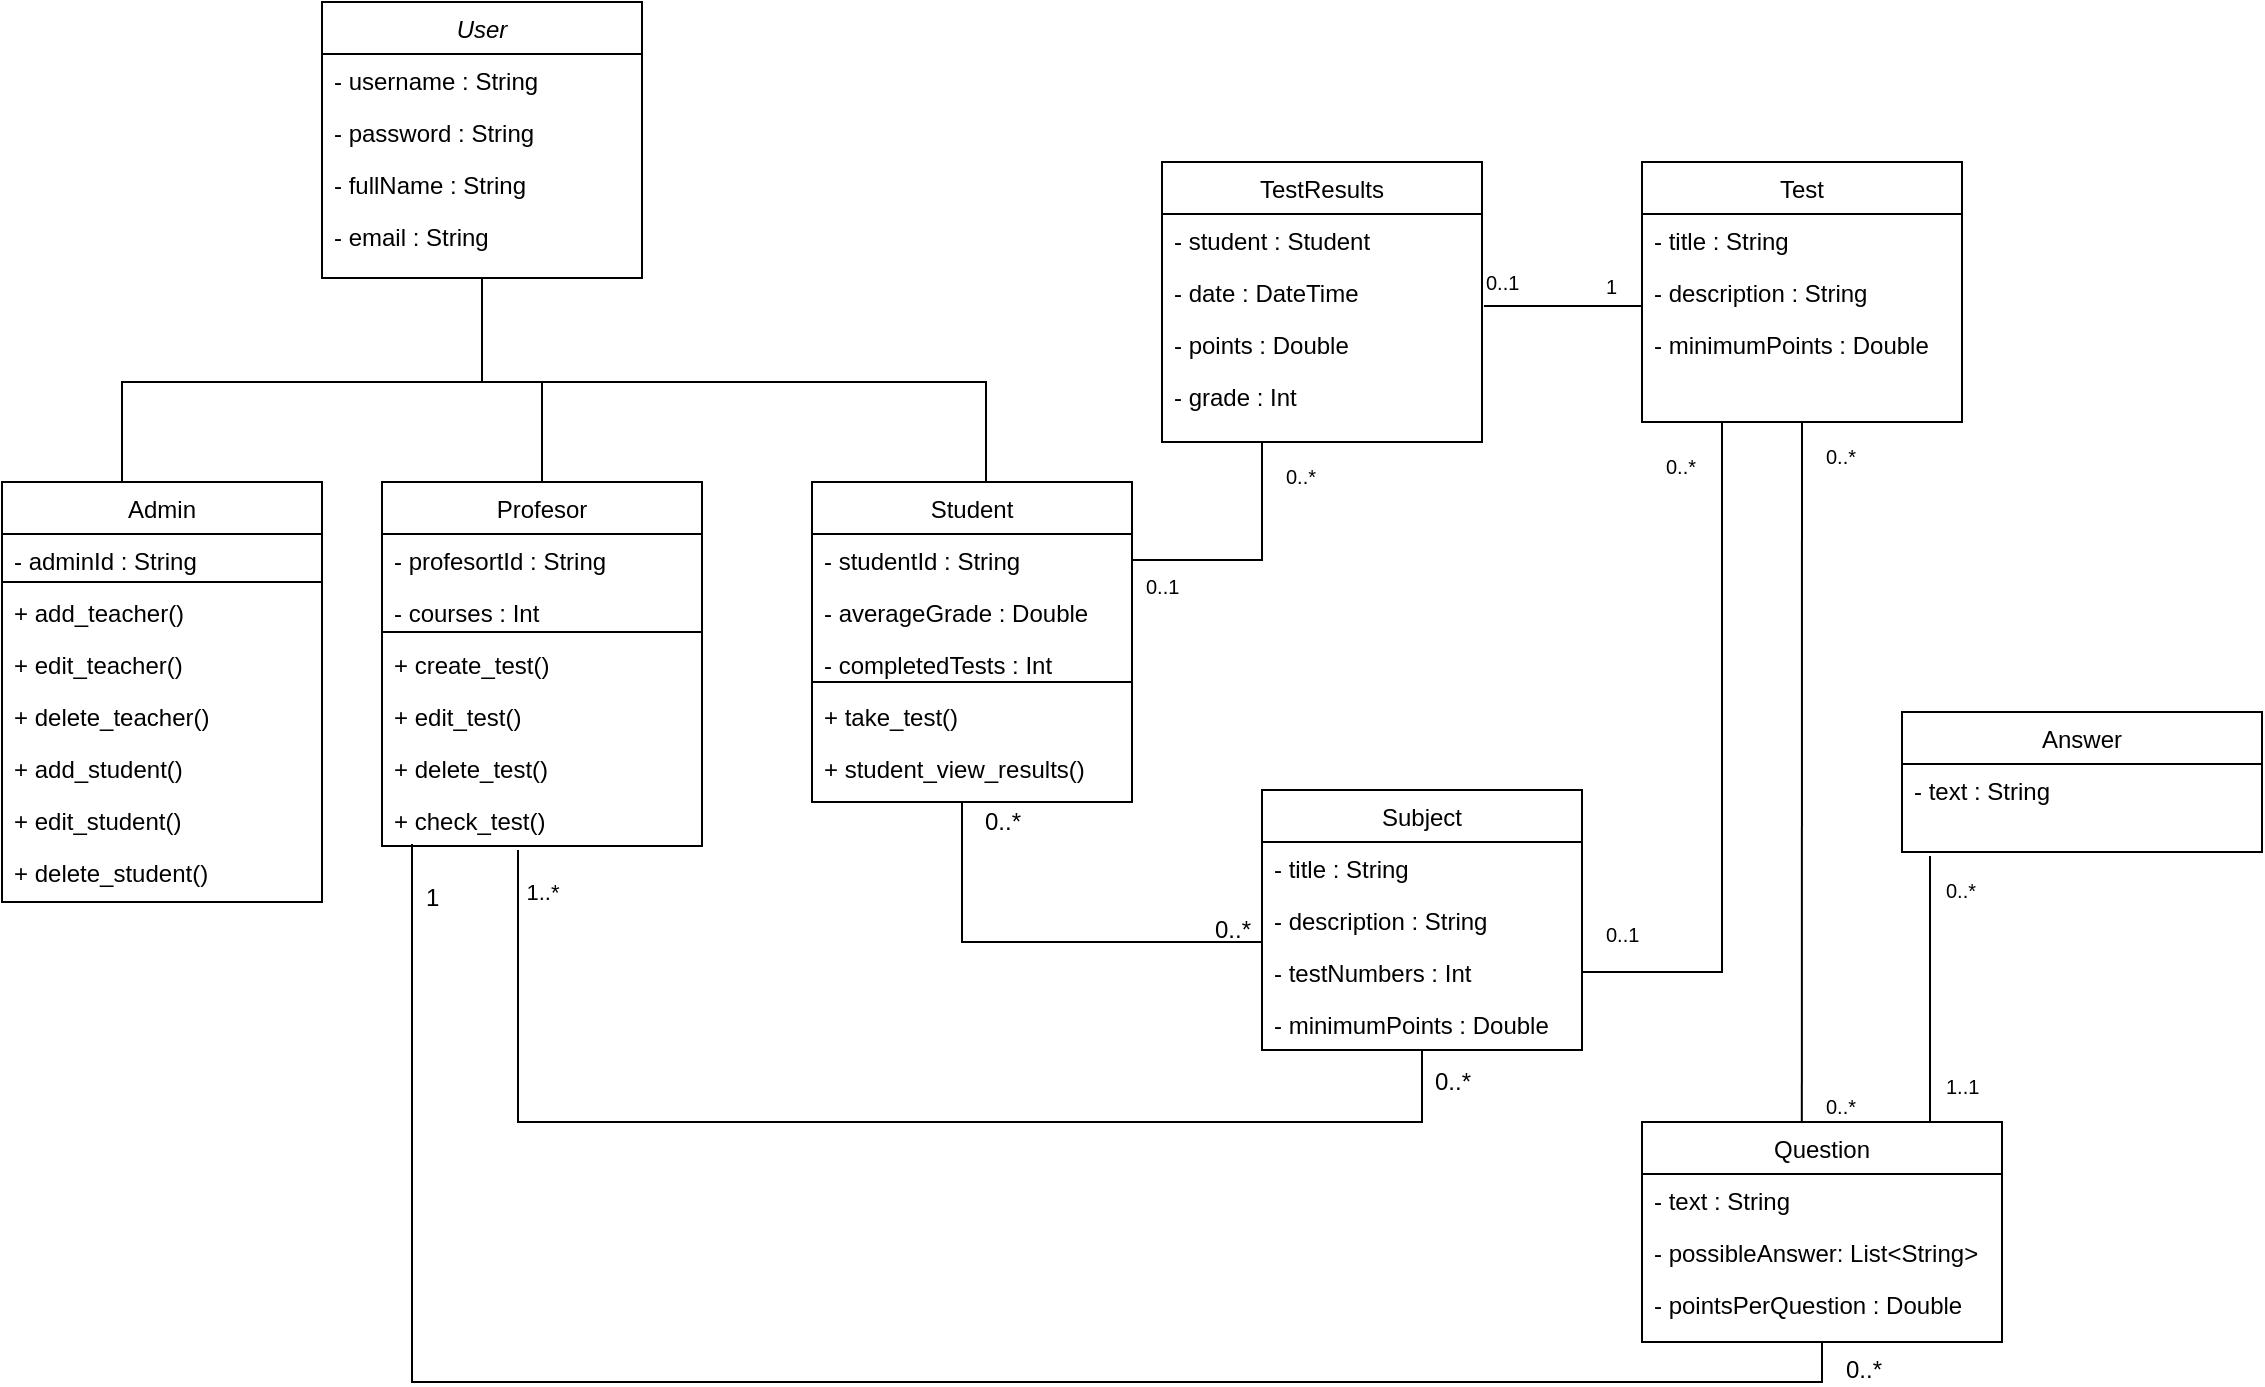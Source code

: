 <mxfile version="15.6.2" type="device"><diagram id="C5RBs43oDa-KdzZeNtuy" name="Page-1"><mxGraphModel dx="1382" dy="764" grid="1" gridSize="10" guides="1" tooltips="1" connect="1" arrows="1" fold="1" page="1" pageScale="1" pageWidth="1169" pageHeight="827" math="0" shadow="0"><root><mxCell id="WIyWlLk6GJQsqaUBKTNV-0"/><mxCell id="WIyWlLk6GJQsqaUBKTNV-1" parent="WIyWlLk6GJQsqaUBKTNV-0"/><mxCell id="zkfFHV4jXpPFQw0GAbJ--0" value="User" style="swimlane;fontStyle=2;align=center;verticalAlign=top;childLayout=stackLayout;horizontal=1;startSize=26;horizontalStack=0;resizeParent=1;resizeLast=0;collapsible=1;marginBottom=0;rounded=0;shadow=0;strokeWidth=1;" parent="WIyWlLk6GJQsqaUBKTNV-1" vertex="1"><mxGeometry x="180" y="40" width="160" height="138" as="geometry"><mxRectangle x="230" y="140" width="160" height="26" as="alternateBounds"/></mxGeometry></mxCell><mxCell id="zkfFHV4jXpPFQw0GAbJ--1" value="- username : String" style="text;align=left;verticalAlign=top;spacingLeft=4;spacingRight=4;overflow=hidden;rotatable=0;points=[[0,0.5],[1,0.5]];portConstraint=eastwest;" parent="zkfFHV4jXpPFQw0GAbJ--0" vertex="1"><mxGeometry y="26" width="160" height="26" as="geometry"/></mxCell><mxCell id="zkfFHV4jXpPFQw0GAbJ--2" value="- password : String" style="text;align=left;verticalAlign=top;spacingLeft=4;spacingRight=4;overflow=hidden;rotatable=0;points=[[0,0.5],[1,0.5]];portConstraint=eastwest;rounded=0;shadow=0;html=0;" parent="zkfFHV4jXpPFQw0GAbJ--0" vertex="1"><mxGeometry y="52" width="160" height="26" as="geometry"/></mxCell><mxCell id="zkfFHV4jXpPFQw0GAbJ--3" value="- fullName : String" style="text;align=left;verticalAlign=top;spacingLeft=4;spacingRight=4;overflow=hidden;rotatable=0;points=[[0,0.5],[1,0.5]];portConstraint=eastwest;rounded=0;shadow=0;html=0;" parent="zkfFHV4jXpPFQw0GAbJ--0" vertex="1"><mxGeometry y="78" width="160" height="26" as="geometry"/></mxCell><mxCell id="Hl9bHFUB8CtfwEh2vcO3-0" value="- email : String" style="text;align=left;verticalAlign=top;spacingLeft=4;spacingRight=4;overflow=hidden;rotatable=0;points=[[0,0.5],[1,0.5]];portConstraint=eastwest;rounded=0;shadow=0;html=0;" vertex="1" parent="zkfFHV4jXpPFQw0GAbJ--0"><mxGeometry y="104" width="160" height="26" as="geometry"/></mxCell><mxCell id="zkfFHV4jXpPFQw0GAbJ--13" value="Student" style="swimlane;fontStyle=0;align=center;verticalAlign=top;childLayout=stackLayout;horizontal=1;startSize=26;horizontalStack=0;resizeParent=1;resizeLast=0;collapsible=1;marginBottom=0;rounded=0;shadow=0;strokeWidth=1;" parent="WIyWlLk6GJQsqaUBKTNV-1" vertex="1"><mxGeometry x="425" y="280" width="160" height="160" as="geometry"><mxRectangle x="340" y="380" width="170" height="26" as="alternateBounds"/></mxGeometry></mxCell><mxCell id="zkfFHV4jXpPFQw0GAbJ--14" value="- studentId : String" style="text;align=left;verticalAlign=top;spacingLeft=4;spacingRight=4;overflow=hidden;rotatable=0;points=[[0,0.5],[1,0.5]];portConstraint=eastwest;" parent="zkfFHV4jXpPFQw0GAbJ--13" vertex="1"><mxGeometry y="26" width="160" height="26" as="geometry"/></mxCell><mxCell id="Hl9bHFUB8CtfwEh2vcO3-7" value="- averageGrade : Double" style="text;align=left;verticalAlign=top;spacingLeft=4;spacingRight=4;overflow=hidden;rotatable=0;points=[[0,0.5],[1,0.5]];portConstraint=eastwest;" vertex="1" parent="zkfFHV4jXpPFQw0GAbJ--13"><mxGeometry y="52" width="160" height="26" as="geometry"/></mxCell><mxCell id="Hl9bHFUB8CtfwEh2vcO3-8" value="- completedTests : Int" style="text;align=left;verticalAlign=top;spacingLeft=4;spacingRight=4;overflow=hidden;rotatable=0;points=[[0,0.5],[1,0.5]];portConstraint=eastwest;" vertex="1" parent="zkfFHV4jXpPFQw0GAbJ--13"><mxGeometry y="78" width="160" height="26" as="geometry"/></mxCell><mxCell id="Hl9bHFUB8CtfwEh2vcO3-10" value="" style="endArrow=none;html=1;rounded=0;" edge="1" parent="zkfFHV4jXpPFQw0GAbJ--13"><mxGeometry width="50" height="50" relative="1" as="geometry"><mxPoint x="160" y="100" as="sourcePoint"/><mxPoint y="100" as="targetPoint"/></mxGeometry></mxCell><mxCell id="Hl9bHFUB8CtfwEh2vcO3-11" value="+ take_test()" style="text;align=left;verticalAlign=top;spacingLeft=4;spacingRight=4;overflow=hidden;rotatable=0;points=[[0,0.5],[1,0.5]];portConstraint=eastwest;" vertex="1" parent="zkfFHV4jXpPFQw0GAbJ--13"><mxGeometry y="104" width="160" height="26" as="geometry"/></mxCell><mxCell id="Hl9bHFUB8CtfwEh2vcO3-12" value="+ student_view_results()" style="text;align=left;verticalAlign=top;spacingLeft=4;spacingRight=4;overflow=hidden;rotatable=0;points=[[0,0.5],[1,0.5]];portConstraint=eastwest;" vertex="1" parent="zkfFHV4jXpPFQw0GAbJ--13"><mxGeometry y="130" width="160" height="26" as="geometry"/></mxCell><mxCell id="Hl9bHFUB8CtfwEh2vcO3-4" value="" style="endArrow=none;html=1;rounded=0;" edge="1" parent="WIyWlLk6GJQsqaUBKTNV-1"><mxGeometry width="50" height="50" relative="1" as="geometry"><mxPoint x="290" y="280" as="sourcePoint"/><mxPoint x="290" y="230" as="targetPoint"/></mxGeometry></mxCell><mxCell id="Hl9bHFUB8CtfwEh2vcO3-13" value="Profesor" style="swimlane;fontStyle=0;align=center;verticalAlign=top;childLayout=stackLayout;horizontal=1;startSize=26;horizontalStack=0;resizeParent=1;resizeLast=0;collapsible=1;marginBottom=0;rounded=0;shadow=0;strokeWidth=1;" vertex="1" parent="WIyWlLk6GJQsqaUBKTNV-1"><mxGeometry x="210" y="280" width="160" height="182" as="geometry"><mxRectangle x="340" y="380" width="170" height="26" as="alternateBounds"/></mxGeometry></mxCell><mxCell id="Hl9bHFUB8CtfwEh2vcO3-14" value="- profesortId : String" style="text;align=left;verticalAlign=top;spacingLeft=4;spacingRight=4;overflow=hidden;rotatable=0;points=[[0,0.5],[1,0.5]];portConstraint=eastwest;" vertex="1" parent="Hl9bHFUB8CtfwEh2vcO3-13"><mxGeometry y="26" width="160" height="26" as="geometry"/></mxCell><mxCell id="Hl9bHFUB8CtfwEh2vcO3-15" value="- courses : Int" style="text;align=left;verticalAlign=top;spacingLeft=4;spacingRight=4;overflow=hidden;rotatable=0;points=[[0,0.5],[1,0.5]];portConstraint=eastwest;" vertex="1" parent="Hl9bHFUB8CtfwEh2vcO3-13"><mxGeometry y="52" width="160" height="26" as="geometry"/></mxCell><mxCell id="Hl9bHFUB8CtfwEh2vcO3-17" value="" style="endArrow=none;html=1;rounded=0;" edge="1" parent="Hl9bHFUB8CtfwEh2vcO3-13"><mxGeometry width="50" height="50" relative="1" as="geometry"><mxPoint x="160" y="75" as="sourcePoint"/><mxPoint y="75" as="targetPoint"/></mxGeometry></mxCell><mxCell id="Hl9bHFUB8CtfwEh2vcO3-18" value="+ create_test()" style="text;align=left;verticalAlign=top;spacingLeft=4;spacingRight=4;overflow=hidden;rotatable=0;points=[[0,0.5],[1,0.5]];portConstraint=eastwest;" vertex="1" parent="Hl9bHFUB8CtfwEh2vcO3-13"><mxGeometry y="78" width="160" height="26" as="geometry"/></mxCell><mxCell id="Hl9bHFUB8CtfwEh2vcO3-19" value="+ edit_test()" style="text;align=left;verticalAlign=top;spacingLeft=4;spacingRight=4;overflow=hidden;rotatable=0;points=[[0,0.5],[1,0.5]];portConstraint=eastwest;" vertex="1" parent="Hl9bHFUB8CtfwEh2vcO3-13"><mxGeometry y="104" width="160" height="26" as="geometry"/></mxCell><mxCell id="Hl9bHFUB8CtfwEh2vcO3-20" value="+ delete_test()" style="text;align=left;verticalAlign=top;spacingLeft=4;spacingRight=4;overflow=hidden;rotatable=0;points=[[0,0.5],[1,0.5]];portConstraint=eastwest;" vertex="1" parent="Hl9bHFUB8CtfwEh2vcO3-13"><mxGeometry y="130" width="160" height="26" as="geometry"/></mxCell><mxCell id="Hl9bHFUB8CtfwEh2vcO3-21" value="+ check_test()" style="text;align=left;verticalAlign=top;spacingLeft=4;spacingRight=4;overflow=hidden;rotatable=0;points=[[0,0.5],[1,0.5]];portConstraint=eastwest;" vertex="1" parent="Hl9bHFUB8CtfwEh2vcO3-13"><mxGeometry y="156" width="160" height="26" as="geometry"/></mxCell><mxCell id="Hl9bHFUB8CtfwEh2vcO3-23" value="Admin" style="swimlane;fontStyle=0;align=center;verticalAlign=top;childLayout=stackLayout;horizontal=1;startSize=26;horizontalStack=0;resizeParent=1;resizeLast=0;collapsible=1;marginBottom=0;rounded=0;shadow=0;strokeWidth=1;" vertex="1" parent="WIyWlLk6GJQsqaUBKTNV-1"><mxGeometry x="20" y="280" width="160" height="210" as="geometry"><mxRectangle x="340" y="380" width="170" height="26" as="alternateBounds"/></mxGeometry></mxCell><mxCell id="Hl9bHFUB8CtfwEh2vcO3-24" value="- adminId : String" style="text;align=left;verticalAlign=top;spacingLeft=4;spacingRight=4;overflow=hidden;rotatable=0;points=[[0,0.5],[1,0.5]];portConstraint=eastwest;" vertex="1" parent="Hl9bHFUB8CtfwEh2vcO3-23"><mxGeometry y="26" width="160" height="26" as="geometry"/></mxCell><mxCell id="Hl9bHFUB8CtfwEh2vcO3-28" value="+ add_teacher()" style="text;align=left;verticalAlign=top;spacingLeft=4;spacingRight=4;overflow=hidden;rotatable=0;points=[[0,0.5],[1,0.5]];portConstraint=eastwest;" vertex="1" parent="Hl9bHFUB8CtfwEh2vcO3-23"><mxGeometry y="52" width="160" height="26" as="geometry"/></mxCell><mxCell id="Hl9bHFUB8CtfwEh2vcO3-27" value="" style="endArrow=none;html=1;rounded=0;" edge="1" parent="Hl9bHFUB8CtfwEh2vcO3-23"><mxGeometry width="50" height="50" relative="1" as="geometry"><mxPoint x="160" y="50" as="sourcePoint"/><mxPoint y="50" as="targetPoint"/></mxGeometry></mxCell><mxCell id="Hl9bHFUB8CtfwEh2vcO3-29" value="+ edit_teacher()" style="text;align=left;verticalAlign=top;spacingLeft=4;spacingRight=4;overflow=hidden;rotatable=0;points=[[0,0.5],[1,0.5]];portConstraint=eastwest;" vertex="1" parent="Hl9bHFUB8CtfwEh2vcO3-23"><mxGeometry y="78" width="160" height="26" as="geometry"/></mxCell><mxCell id="Hl9bHFUB8CtfwEh2vcO3-30" value="+ delete_teacher()" style="text;align=left;verticalAlign=top;spacingLeft=4;spacingRight=4;overflow=hidden;rotatable=0;points=[[0,0.5],[1,0.5]];portConstraint=eastwest;" vertex="1" parent="Hl9bHFUB8CtfwEh2vcO3-23"><mxGeometry y="104" width="160" height="26" as="geometry"/></mxCell><mxCell id="Hl9bHFUB8CtfwEh2vcO3-31" value="+ add_student()" style="text;align=left;verticalAlign=top;spacingLeft=4;spacingRight=4;overflow=hidden;rotatable=0;points=[[0,0.5],[1,0.5]];portConstraint=eastwest;" vertex="1" parent="Hl9bHFUB8CtfwEh2vcO3-23"><mxGeometry y="130" width="160" height="26" as="geometry"/></mxCell><mxCell id="Hl9bHFUB8CtfwEh2vcO3-32" value="+ edit_student()" style="text;align=left;verticalAlign=top;spacingLeft=4;spacingRight=4;overflow=hidden;rotatable=0;points=[[0,0.5],[1,0.5]];portConstraint=eastwest;" vertex="1" parent="Hl9bHFUB8CtfwEh2vcO3-23"><mxGeometry y="156" width="160" height="26" as="geometry"/></mxCell><mxCell id="Hl9bHFUB8CtfwEh2vcO3-34" value="+ delete_student()" style="text;align=left;verticalAlign=top;spacingLeft=4;spacingRight=4;overflow=hidden;rotatable=0;points=[[0,0.5],[1,0.5]];portConstraint=eastwest;" vertex="1" parent="Hl9bHFUB8CtfwEh2vcO3-23"><mxGeometry y="182" width="160" height="26" as="geometry"/></mxCell><mxCell id="Hl9bHFUB8CtfwEh2vcO3-35" value="Subject" style="swimlane;fontStyle=0;align=center;verticalAlign=top;childLayout=stackLayout;horizontal=1;startSize=26;horizontalStack=0;resizeParent=1;resizeLast=0;collapsible=1;marginBottom=0;rounded=0;shadow=0;strokeWidth=1;" vertex="1" parent="WIyWlLk6GJQsqaUBKTNV-1"><mxGeometry x="650" y="434" width="160" height="130" as="geometry"><mxRectangle x="340" y="380" width="170" height="26" as="alternateBounds"/></mxGeometry></mxCell><mxCell id="Hl9bHFUB8CtfwEh2vcO3-36" value="- title : String" style="text;align=left;verticalAlign=top;spacingLeft=4;spacingRight=4;overflow=hidden;rotatable=0;points=[[0,0.5],[1,0.5]];portConstraint=eastwest;" vertex="1" parent="Hl9bHFUB8CtfwEh2vcO3-35"><mxGeometry y="26" width="160" height="26" as="geometry"/></mxCell><mxCell id="Hl9bHFUB8CtfwEh2vcO3-37" value="- description : String" style="text;align=left;verticalAlign=top;spacingLeft=4;spacingRight=4;overflow=hidden;rotatable=0;points=[[0,0.5],[1,0.5]];portConstraint=eastwest;" vertex="1" parent="Hl9bHFUB8CtfwEh2vcO3-35"><mxGeometry y="52" width="160" height="26" as="geometry"/></mxCell><mxCell id="Hl9bHFUB8CtfwEh2vcO3-38" value="- testNumbers : Int" style="text;align=left;verticalAlign=top;spacingLeft=4;spacingRight=4;overflow=hidden;rotatable=0;points=[[0,0.5],[1,0.5]];portConstraint=eastwest;" vertex="1" parent="Hl9bHFUB8CtfwEh2vcO3-35"><mxGeometry y="78" width="160" height="26" as="geometry"/></mxCell><mxCell id="Hl9bHFUB8CtfwEh2vcO3-44" value="- minimumPoints : Double" style="text;align=left;verticalAlign=top;spacingLeft=4;spacingRight=4;overflow=hidden;rotatable=0;points=[[0,0.5],[1,0.5]];portConstraint=eastwest;" vertex="1" parent="Hl9bHFUB8CtfwEh2vcO3-35"><mxGeometry y="104" width="160" height="26" as="geometry"/></mxCell><mxCell id="Hl9bHFUB8CtfwEh2vcO3-45" value="" style="endArrow=none;html=1;rounded=0;entryX=0.425;entryY=1.077;entryDx=0;entryDy=0;entryPerimeter=0;exitX=0.5;exitY=1;exitDx=0;exitDy=0;" edge="1" parent="WIyWlLk6GJQsqaUBKTNV-1" source="Hl9bHFUB8CtfwEh2vcO3-35" target="Hl9bHFUB8CtfwEh2vcO3-21"><mxGeometry width="50" height="50" relative="1" as="geometry"><mxPoint x="424" y="600" as="sourcePoint"/><mxPoint x="280" y="490" as="targetPoint"/><Array as="points"><mxPoint x="730" y="600"/><mxPoint x="278" y="600"/></Array></mxGeometry></mxCell><mxCell id="Hl9bHFUB8CtfwEh2vcO3-46" value="1..*" style="edgeLabel;html=1;align=center;verticalAlign=middle;resizable=0;points=[];" vertex="1" connectable="0" parent="Hl9bHFUB8CtfwEh2vcO3-45"><mxGeometry x="0.89" y="-10" relative="1" as="geometry"><mxPoint x="2" y="-14" as="offset"/></mxGeometry></mxCell><mxCell id="Hl9bHFUB8CtfwEh2vcO3-47" value="0..*" style="text;html=1;align=center;verticalAlign=middle;resizable=0;points=[];autosize=1;strokeColor=none;fillColor=none;" vertex="1" parent="WIyWlLk6GJQsqaUBKTNV-1"><mxGeometry x="620" y="494" width="30" height="20" as="geometry"/></mxCell><mxCell id="Hl9bHFUB8CtfwEh2vcO3-48" value="" style="endArrow=none;html=1;rounded=0;" edge="1" parent="WIyWlLk6GJQsqaUBKTNV-1"><mxGeometry width="50" height="50" relative="1" as="geometry"><mxPoint x="650" y="510" as="sourcePoint"/><mxPoint x="500" y="440" as="targetPoint"/><Array as="points"><mxPoint x="500" y="510"/></Array></mxGeometry></mxCell><mxCell id="Hl9bHFUB8CtfwEh2vcO3-49" value="0..*" style="text;html=1;align=center;verticalAlign=middle;resizable=0;points=[];autosize=1;strokeColor=none;fillColor=none;" vertex="1" parent="WIyWlLk6GJQsqaUBKTNV-1"><mxGeometry x="505" y="440" width="30" height="20" as="geometry"/></mxCell><mxCell id="Hl9bHFUB8CtfwEh2vcO3-51" value="0..*" style="text;html=1;align=center;verticalAlign=middle;resizable=0;points=[];autosize=1;strokeColor=none;fillColor=none;" vertex="1" parent="WIyWlLk6GJQsqaUBKTNV-1"><mxGeometry x="730" y="570" width="30" height="20" as="geometry"/></mxCell><mxCell id="Hl9bHFUB8CtfwEh2vcO3-52" value="Test" style="swimlane;fontStyle=0;align=center;verticalAlign=top;childLayout=stackLayout;horizontal=1;startSize=26;horizontalStack=0;resizeParent=1;resizeLast=0;collapsible=1;marginBottom=0;rounded=0;shadow=0;strokeWidth=1;" vertex="1" parent="WIyWlLk6GJQsqaUBKTNV-1"><mxGeometry x="840" y="120" width="160" height="130" as="geometry"><mxRectangle x="340" y="380" width="170" height="26" as="alternateBounds"/></mxGeometry></mxCell><mxCell id="Hl9bHFUB8CtfwEh2vcO3-53" value="- title : String" style="text;align=left;verticalAlign=top;spacingLeft=4;spacingRight=4;overflow=hidden;rotatable=0;points=[[0,0.5],[1,0.5]];portConstraint=eastwest;" vertex="1" parent="Hl9bHFUB8CtfwEh2vcO3-52"><mxGeometry y="26" width="160" height="26" as="geometry"/></mxCell><mxCell id="Hl9bHFUB8CtfwEh2vcO3-54" value="- description : String" style="text;align=left;verticalAlign=top;spacingLeft=4;spacingRight=4;overflow=hidden;rotatable=0;points=[[0,0.5],[1,0.5]];portConstraint=eastwest;" vertex="1" parent="Hl9bHFUB8CtfwEh2vcO3-52"><mxGeometry y="52" width="160" height="26" as="geometry"/></mxCell><mxCell id="Hl9bHFUB8CtfwEh2vcO3-55" value="- minimumPoints : Double" style="text;align=left;verticalAlign=top;spacingLeft=4;spacingRight=4;overflow=hidden;rotatable=0;points=[[0,0.5],[1,0.5]];portConstraint=eastwest;" vertex="1" parent="Hl9bHFUB8CtfwEh2vcO3-52"><mxGeometry y="78" width="160" height="26" as="geometry"/></mxCell><mxCell id="Hl9bHFUB8CtfwEh2vcO3-57" value="TestResults" style="swimlane;fontStyle=0;align=center;verticalAlign=top;childLayout=stackLayout;horizontal=1;startSize=26;horizontalStack=0;resizeParent=1;resizeLast=0;collapsible=1;marginBottom=0;rounded=0;shadow=0;strokeWidth=1;" vertex="1" parent="WIyWlLk6GJQsqaUBKTNV-1"><mxGeometry x="600" y="120" width="160" height="140" as="geometry"><mxRectangle x="340" y="380" width="170" height="26" as="alternateBounds"/></mxGeometry></mxCell><mxCell id="Hl9bHFUB8CtfwEh2vcO3-58" value="- student : Student" style="text;align=left;verticalAlign=top;spacingLeft=4;spacingRight=4;overflow=hidden;rotatable=0;points=[[0,0.5],[1,0.5]];portConstraint=eastwest;" vertex="1" parent="Hl9bHFUB8CtfwEh2vcO3-57"><mxGeometry y="26" width="160" height="26" as="geometry"/></mxCell><mxCell id="Hl9bHFUB8CtfwEh2vcO3-59" value="- date : DateTime" style="text;align=left;verticalAlign=top;spacingLeft=4;spacingRight=4;overflow=hidden;rotatable=0;points=[[0,0.5],[1,0.5]];portConstraint=eastwest;" vertex="1" parent="Hl9bHFUB8CtfwEh2vcO3-57"><mxGeometry y="52" width="160" height="26" as="geometry"/></mxCell><mxCell id="Hl9bHFUB8CtfwEh2vcO3-61" value="- points : Double" style="text;align=left;verticalAlign=top;spacingLeft=4;spacingRight=4;overflow=hidden;rotatable=0;points=[[0,0.5],[1,0.5]];portConstraint=eastwest;" vertex="1" parent="Hl9bHFUB8CtfwEh2vcO3-57"><mxGeometry y="78" width="160" height="26" as="geometry"/></mxCell><mxCell id="Hl9bHFUB8CtfwEh2vcO3-62" value="- grade : Int" style="text;align=left;verticalAlign=top;spacingLeft=4;spacingRight=4;overflow=hidden;rotatable=0;points=[[0,0.5],[1,0.5]];portConstraint=eastwest;" vertex="1" parent="Hl9bHFUB8CtfwEh2vcO3-57"><mxGeometry y="104" width="160" height="26" as="geometry"/></mxCell><mxCell id="Hl9bHFUB8CtfwEh2vcO3-63" value="Question" style="swimlane;fontStyle=0;align=center;verticalAlign=top;childLayout=stackLayout;horizontal=1;startSize=26;horizontalStack=0;resizeParent=1;resizeLast=0;collapsible=1;marginBottom=0;rounded=0;shadow=0;strokeWidth=1;" vertex="1" parent="WIyWlLk6GJQsqaUBKTNV-1"><mxGeometry x="840" y="600" width="180" height="110" as="geometry"><mxRectangle x="340" y="380" width="170" height="26" as="alternateBounds"/></mxGeometry></mxCell><mxCell id="Hl9bHFUB8CtfwEh2vcO3-64" value="- text : String" style="text;align=left;verticalAlign=top;spacingLeft=4;spacingRight=4;overflow=hidden;rotatable=0;points=[[0,0.5],[1,0.5]];portConstraint=eastwest;" vertex="1" parent="Hl9bHFUB8CtfwEh2vcO3-63"><mxGeometry y="26" width="180" height="26" as="geometry"/></mxCell><mxCell id="Hl9bHFUB8CtfwEh2vcO3-65" value="- possibleAnswer: List&lt;String&gt;" style="text;align=left;verticalAlign=top;spacingLeft=4;spacingRight=4;overflow=hidden;rotatable=0;points=[[0,0.5],[1,0.5]];portConstraint=eastwest;" vertex="1" parent="Hl9bHFUB8CtfwEh2vcO3-63"><mxGeometry y="52" width="180" height="26" as="geometry"/></mxCell><mxCell id="Hl9bHFUB8CtfwEh2vcO3-66" value="- pointsPerQuestion : Double" style="text;align=left;verticalAlign=top;spacingLeft=4;spacingRight=4;overflow=hidden;rotatable=0;points=[[0,0.5],[1,0.5]];portConstraint=eastwest;" vertex="1" parent="Hl9bHFUB8CtfwEh2vcO3-63"><mxGeometry y="78" width="180" height="26" as="geometry"/></mxCell><mxCell id="Hl9bHFUB8CtfwEh2vcO3-73" value="" style="endArrow=none;html=1;rounded=0;endSize=17;exitX=1;exitY=0.5;exitDx=0;exitDy=0;" edge="1" parent="WIyWlLk6GJQsqaUBKTNV-1" source="zkfFHV4jXpPFQw0GAbJ--14"><mxGeometry width="50" height="50" relative="1" as="geometry"><mxPoint x="560" y="620" as="sourcePoint"/><mxPoint x="650" y="260" as="targetPoint"/><Array as="points"><mxPoint x="650" y="319"/></Array></mxGeometry></mxCell><mxCell id="Hl9bHFUB8CtfwEh2vcO3-77" value="&lt;span style=&quot;color: rgb(0 , 0 , 0) ; font-family: &amp;#34;helvetica&amp;#34; ; font-size: 10px ; font-style: normal ; font-weight: 400 ; letter-spacing: normal ; text-align: center ; text-indent: 0px ; text-transform: none ; word-spacing: 0px ; background-color: rgb(255 , 255 , 255) ; display: inline ; float: none&quot;&gt;0..*&lt;/span&gt;" style="text;whiteSpace=wrap;html=1;fontSize=10;" vertex="1" parent="WIyWlLk6GJQsqaUBKTNV-1"><mxGeometry x="660" y="265" width="20" height="20" as="geometry"/></mxCell><mxCell id="Hl9bHFUB8CtfwEh2vcO3-78" value="" style="endArrow=none;html=1;rounded=0;fontSize=10;endSize=17;entryX=1.25;entryY=-0.45;entryDx=0;entryDy=0;entryPerimeter=0;" edge="1" parent="WIyWlLk6GJQsqaUBKTNV-1"><mxGeometry width="50" height="50" relative="1" as="geometry"><mxPoint x="930" y="710" as="sourcePoint"/><mxPoint x="225" y="461" as="targetPoint"/><Array as="points"><mxPoint x="930" y="730"/><mxPoint x="225" y="730"/></Array></mxGeometry></mxCell><mxCell id="Hl9bHFUB8CtfwEh2vcO3-82" value="&lt;span style=&quot;color: rgb(0, 0, 0); font-family: helvetica; font-size: 12px; font-style: normal; font-weight: 400; letter-spacing: normal; text-align: center; text-indent: 0px; text-transform: none; word-spacing: 0px; background-color: rgb(255, 255, 255); display: inline; float: none;&quot;&gt;0..*&lt;/span&gt;" style="text;whiteSpace=wrap;html=1;fontSize=12;" vertex="1" parent="WIyWlLk6GJQsqaUBKTNV-1"><mxGeometry x="940" y="710" width="20" height="20" as="geometry"/></mxCell><mxCell id="Hl9bHFUB8CtfwEh2vcO3-83" value="" style="endArrow=none;html=1;rounded=0;fontSize=10;endSize=17;entryX=0.5;entryY=1;entryDx=0;entryDy=0;exitX=0.444;exitY=0;exitDx=0;exitDy=0;exitPerimeter=0;" edge="1" parent="WIyWlLk6GJQsqaUBKTNV-1" source="Hl9bHFUB8CtfwEh2vcO3-63" target="Hl9bHFUB8CtfwEh2vcO3-52"><mxGeometry width="50" height="50" relative="1" as="geometry"><mxPoint x="940" y="600" as="sourcePoint"/><mxPoint x="990" y="550" as="targetPoint"/></mxGeometry></mxCell><mxCell id="Hl9bHFUB8CtfwEh2vcO3-84" value="&lt;span style=&quot;color: rgb(0 , 0 , 0) ; font-family: &amp;#34;helvetica&amp;#34; ; font-size: 10px ; font-style: normal ; font-weight: 400 ; letter-spacing: normal ; text-align: center ; text-indent: 0px ; text-transform: none ; word-spacing: 0px ; background-color: rgb(255 , 255 , 255) ; display: inline ; float: none&quot;&gt;0..1&lt;/span&gt;" style="text;whiteSpace=wrap;html=1;fontSize=10;" vertex="1" parent="WIyWlLk6GJQsqaUBKTNV-1"><mxGeometry x="590" y="320" width="20" height="20" as="geometry"/></mxCell><mxCell id="Hl9bHFUB8CtfwEh2vcO3-85" value="&lt;div style=&quot;text-align: center&quot;&gt;&lt;font face=&quot;helvetica&quot;&gt;&lt;span style=&quot;background-color: rgb(255 , 255 , 255)&quot;&gt;1&lt;/span&gt;&lt;/font&gt;&lt;/div&gt;" style="text;whiteSpace=wrap;html=1;fontSize=10;" vertex="1" parent="WIyWlLk6GJQsqaUBKTNV-1"><mxGeometry x="820" y="170" width="20" height="20" as="geometry"/></mxCell><mxCell id="Hl9bHFUB8CtfwEh2vcO3-89" value="&lt;span style=&quot;color: rgb(0, 0, 0); font-family: helvetica; font-size: 12px; font-style: normal; font-weight: 400; letter-spacing: normal; text-align: center; text-indent: 0px; text-transform: none; word-spacing: 0px; background-color: rgb(255, 255, 255); display: inline; float: none;&quot;&gt;1&lt;/span&gt;" style="text;whiteSpace=wrap;html=1;fontSize=12;" vertex="1" parent="WIyWlLk6GJQsqaUBKTNV-1"><mxGeometry x="230" y="474" width="20" height="20" as="geometry"/></mxCell><mxCell id="Hl9bHFUB8CtfwEh2vcO3-93" value="" style="endArrow=none;html=1;rounded=0;fontSize=10;endSize=17;entryX=0.25;entryY=1;entryDx=0;entryDy=0;exitX=1;exitY=0.5;exitDx=0;exitDy=0;" edge="1" parent="WIyWlLk6GJQsqaUBKTNV-1" source="Hl9bHFUB8CtfwEh2vcO3-38" target="Hl9bHFUB8CtfwEh2vcO3-52"><mxGeometry width="50" height="50" relative="1" as="geometry"><mxPoint x="880" y="520" as="sourcePoint"/><mxPoint x="870" y="260" as="targetPoint"/><Array as="points"><mxPoint x="880" y="525"/></Array></mxGeometry></mxCell><mxCell id="Hl9bHFUB8CtfwEh2vcO3-94" value="&lt;span style=&quot;color: rgb(0 , 0 , 0) ; font-family: &amp;#34;helvetica&amp;#34; ; font-size: 10px ; font-style: normal ; font-weight: 400 ; letter-spacing: normal ; text-align: center ; text-indent: 0px ; text-transform: none ; word-spacing: 0px ; background-color: rgb(255 , 255 , 255) ; display: inline ; float: none&quot;&gt;0..1&lt;/span&gt;" style="text;whiteSpace=wrap;html=1;fontSize=10;" vertex="1" parent="WIyWlLk6GJQsqaUBKTNV-1"><mxGeometry x="820" y="494" width="20" height="20" as="geometry"/></mxCell><mxCell id="Hl9bHFUB8CtfwEh2vcO3-95" value="&lt;span style=&quot;color: rgb(0 , 0 , 0) ; font-family: &amp;#34;helvetica&amp;#34; ; font-size: 10px ; font-style: normal ; font-weight: 400 ; letter-spacing: normal ; text-align: center ; text-indent: 0px ; text-transform: none ; word-spacing: 0px ; background-color: rgb(255 , 255 , 255) ; display: inline ; float: none&quot;&gt;0..*&lt;/span&gt;" style="text;whiteSpace=wrap;html=1;fontSize=10;" vertex="1" parent="WIyWlLk6GJQsqaUBKTNV-1"><mxGeometry x="850" y="260" width="20" height="20" as="geometry"/></mxCell><mxCell id="Hl9bHFUB8CtfwEh2vcO3-96" value="&lt;span style=&quot;color: rgb(0, 0, 0); font-family: helvetica; font-size: 10px; font-style: normal; font-weight: 400; letter-spacing: normal; text-align: center; text-indent: 0px; text-transform: none; word-spacing: 0px; background-color: rgb(255, 255, 255); display: inline; float: none;&quot;&gt;0..*&lt;/span&gt;" style="text;whiteSpace=wrap;html=1;fontSize=10;" vertex="1" parent="WIyWlLk6GJQsqaUBKTNV-1"><mxGeometry x="930" y="580" width="40" height="30" as="geometry"/></mxCell><mxCell id="Hl9bHFUB8CtfwEh2vcO3-97" value="&lt;div style=&quot;text-align: center&quot;&gt;&lt;font face=&quot;helvetica&quot;&gt;&lt;span style=&quot;background-color: rgb(255 , 255 , 255)&quot;&gt;0..*&lt;/span&gt;&lt;/font&gt;&lt;/div&gt;" style="text;whiteSpace=wrap;html=1;fontSize=10;" vertex="1" parent="WIyWlLk6GJQsqaUBKTNV-1"><mxGeometry x="930" y="255" width="20" height="25" as="geometry"/></mxCell><mxCell id="Hl9bHFUB8CtfwEh2vcO3-98" value="" style="endArrow=none;html=1;rounded=0;fontSize=10;endSize=17;exitX=1.006;exitY=0.769;exitDx=0;exitDy=0;exitPerimeter=0;" edge="1" parent="WIyWlLk6GJQsqaUBKTNV-1" source="Hl9bHFUB8CtfwEh2vcO3-59"><mxGeometry width="50" height="50" relative="1" as="geometry"><mxPoint x="770" y="240" as="sourcePoint"/><mxPoint x="840" y="192" as="targetPoint"/></mxGeometry></mxCell><mxCell id="Hl9bHFUB8CtfwEh2vcO3-99" value="&lt;div style=&quot;text-align: center&quot;&gt;&lt;font face=&quot;helvetica&quot;&gt;&lt;span style=&quot;background-color: rgb(255 , 255 , 255)&quot;&gt;0..1&lt;/span&gt;&lt;/font&gt;&lt;/div&gt;" style="text;whiteSpace=wrap;html=1;fontSize=10;" vertex="1" parent="WIyWlLk6GJQsqaUBKTNV-1"><mxGeometry x="760" y="168" width="10" height="22" as="geometry"/></mxCell><mxCell id="Hl9bHFUB8CtfwEh2vcO3-104" value="" style="endArrow=none;html=1;rounded=0;fontSize=10;endSize=17;" edge="1" parent="WIyWlLk6GJQsqaUBKTNV-1"><mxGeometry width="50" height="50" relative="1" as="geometry"><mxPoint x="80" y="280" as="sourcePoint"/><mxPoint x="290" y="230" as="targetPoint"/><Array as="points"><mxPoint x="80" y="230"/></Array></mxGeometry></mxCell><mxCell id="Hl9bHFUB8CtfwEh2vcO3-105" value="" style="endArrow=none;html=1;rounded=0;fontSize=10;endSize=17;" edge="1" parent="WIyWlLk6GJQsqaUBKTNV-1"><mxGeometry width="50" height="50" relative="1" as="geometry"><mxPoint x="290" y="230" as="sourcePoint"/><mxPoint x="512" y="280" as="targetPoint"/><Array as="points"><mxPoint x="512" y="230"/></Array></mxGeometry></mxCell><mxCell id="Hl9bHFUB8CtfwEh2vcO3-106" value="" style="endArrow=none;html=1;rounded=0;fontSize=10;endSize=17;entryX=0.5;entryY=1;entryDx=0;entryDy=0;" edge="1" parent="WIyWlLk6GJQsqaUBKTNV-1" target="zkfFHV4jXpPFQw0GAbJ--0"><mxGeometry width="50" height="50" relative="1" as="geometry"><mxPoint x="260" y="230" as="sourcePoint"/><mxPoint x="120" y="140" as="targetPoint"/></mxGeometry></mxCell><mxCell id="Hl9bHFUB8CtfwEh2vcO3-109" value="Answer" style="swimlane;fontStyle=0;align=center;verticalAlign=top;childLayout=stackLayout;horizontal=1;startSize=26;horizontalStack=0;resizeParent=1;resizeLast=0;collapsible=1;marginBottom=0;rounded=0;shadow=0;strokeWidth=1;" vertex="1" parent="WIyWlLk6GJQsqaUBKTNV-1"><mxGeometry x="970" y="395" width="180" height="70" as="geometry"><mxRectangle x="340" y="380" width="170" height="26" as="alternateBounds"/></mxGeometry></mxCell><mxCell id="Hl9bHFUB8CtfwEh2vcO3-110" value="- text : String" style="text;align=left;verticalAlign=top;spacingLeft=4;spacingRight=4;overflow=hidden;rotatable=0;points=[[0,0.5],[1,0.5]];portConstraint=eastwest;" vertex="1" parent="Hl9bHFUB8CtfwEh2vcO3-109"><mxGeometry y="26" width="180" height="24" as="geometry"/></mxCell><mxCell id="Hl9bHFUB8CtfwEh2vcO3-115" value="" style="endArrow=none;html=1;rounded=0;fontSize=12;endSize=17;" edge="1" parent="WIyWlLk6GJQsqaUBKTNV-1"><mxGeometry width="50" height="50" relative="1" as="geometry"><mxPoint x="984" y="600" as="sourcePoint"/><mxPoint x="984" y="467" as="targetPoint"/></mxGeometry></mxCell><mxCell id="Hl9bHFUB8CtfwEh2vcO3-116" value="&lt;div style=&quot;text-align: center&quot;&gt;&lt;font face=&quot;helvetica&quot;&gt;&lt;span style=&quot;background-color: rgb(255 , 255 , 255)&quot;&gt;0..*&lt;/span&gt;&lt;/font&gt;&lt;/div&gt;" style="text;whiteSpace=wrap;html=1;fontSize=10;" vertex="1" parent="WIyWlLk6GJQsqaUBKTNV-1"><mxGeometry x="990" y="471.5" width="20" height="25" as="geometry"/></mxCell><mxCell id="Hl9bHFUB8CtfwEh2vcO3-117" value="&lt;div style=&quot;text-align: center&quot;&gt;&lt;font face=&quot;helvetica&quot;&gt;&lt;span style=&quot;background-color: rgb(255 , 255 , 255)&quot;&gt;1..1&lt;/span&gt;&lt;/font&gt;&lt;/div&gt;" style="text;whiteSpace=wrap;html=1;fontSize=10;" vertex="1" parent="WIyWlLk6GJQsqaUBKTNV-1"><mxGeometry x="990" y="570" width="20" height="25" as="geometry"/></mxCell></root></mxGraphModel></diagram></mxfile>